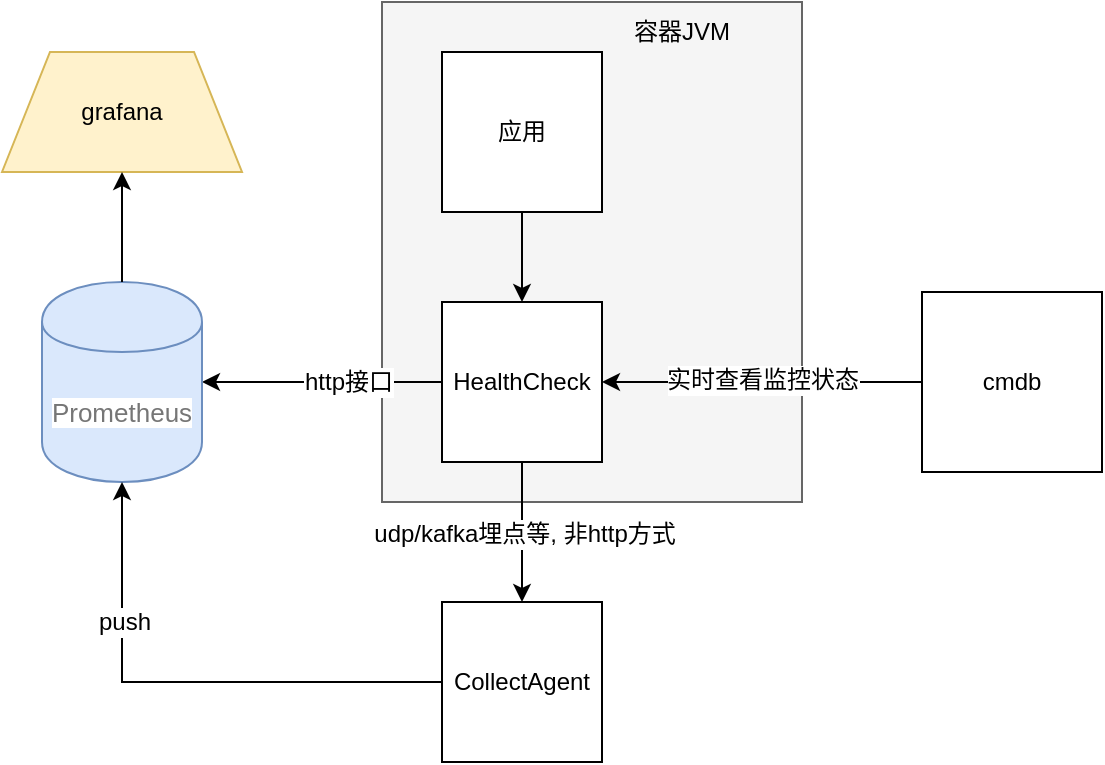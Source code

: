 <mxfile version="12.2.3" type="github" pages="1">
  <diagram id="7ilx1DFuCsv6f1OP65o-" name="第 1 页">
    <mxGraphModel dx="946" dy="473" grid="1" gridSize="10" guides="1" tooltips="1" connect="1" arrows="1" fold="1" page="1" pageScale="1" pageWidth="827" pageHeight="1169" math="0" shadow="0">
      <root>
        <mxCell id="0"/>
        <mxCell id="1" parent="0"/>
        <mxCell id="BbYoJ8XX2iFhdZ9Me9Nr-3" value="" style="verticalLabelPosition=bottom;verticalAlign=top;html=1;shape=mxgraph.basic.rect;fillColor2=none;strokeWidth=1;size=20;indent=5;fillColor=#f5f5f5;strokeColor=#666666;fontColor=#333333;" vertex="1" parent="1">
          <mxGeometry x="330" y="60" width="210" height="250" as="geometry"/>
        </mxCell>
        <mxCell id="BbYoJ8XX2iFhdZ9Me9Nr-9" style="edgeStyle=none;rounded=0;orthogonalLoop=1;jettySize=auto;html=1;exitX=0;exitY=0.5;exitDx=0;exitDy=0;entryX=1;entryY=0.5;entryDx=0;entryDy=0;" edge="1" parent="1" source="BbYoJ8XX2iFhdZ9Me9Nr-4" target="BbYoJ8XX2iFhdZ9Me9Nr-8">
          <mxGeometry relative="1" as="geometry"/>
        </mxCell>
        <mxCell id="BbYoJ8XX2iFhdZ9Me9Nr-16" value="http接口" style="text;html=1;resizable=0;points=[];align=center;verticalAlign=middle;labelBackgroundColor=#ffffff;" vertex="1" connectable="0" parent="BbYoJ8XX2iFhdZ9Me9Nr-9">
          <mxGeometry x="-0.217" relative="1" as="geometry">
            <mxPoint as="offset"/>
          </mxGeometry>
        </mxCell>
        <mxCell id="BbYoJ8XX2iFhdZ9Me9Nr-4" value="HealthCheck" style="whiteSpace=wrap;html=1;aspect=fixed;" vertex="1" parent="1">
          <mxGeometry x="360" y="210" width="80" height="80" as="geometry"/>
        </mxCell>
        <mxCell id="BbYoJ8XX2iFhdZ9Me9Nr-5" value="应用" style="whiteSpace=wrap;html=1;aspect=fixed;" vertex="1" parent="1">
          <mxGeometry x="360" y="85" width="80" height="80" as="geometry"/>
        </mxCell>
        <mxCell id="BbYoJ8XX2iFhdZ9Me9Nr-6" value="容器JVM" style="text;html=1;strokeColor=none;fillColor=none;align=center;verticalAlign=middle;whiteSpace=wrap;rounded=0;" vertex="1" parent="1">
          <mxGeometry x="450" y="65" width="60" height="20" as="geometry"/>
        </mxCell>
        <mxCell id="BbYoJ8XX2iFhdZ9Me9Nr-7" value="" style="endArrow=classic;html=1;exitX=0.5;exitY=1;exitDx=0;exitDy=0;" edge="1" parent="1" source="BbYoJ8XX2iFhdZ9Me9Nr-5" target="BbYoJ8XX2iFhdZ9Me9Nr-4">
          <mxGeometry width="50" height="50" relative="1" as="geometry">
            <mxPoint x="430" y="175" as="sourcePoint"/>
            <mxPoint x="480" y="125" as="targetPoint"/>
          </mxGeometry>
        </mxCell>
        <mxCell id="BbYoJ8XX2iFhdZ9Me9Nr-8" value="&lt;span style=&quot;color: rgb(118 , 118 , 118) ; font-family: &amp;#34;arial&amp;#34; , &amp;#34;helvetica&amp;#34; , sans-serif ; font-size: 13px ; text-align: left ; white-space: normal ; background-color: rgb(255 , 255 , 255)&quot;&gt;Prometheus&lt;/span&gt;" style="shape=cylinder;whiteSpace=wrap;html=1;boundedLbl=1;backgroundOutline=1;fillColor=#dae8fc;strokeColor=#6c8ebf;" vertex="1" parent="1">
          <mxGeometry x="160" y="200" width="80" height="100" as="geometry"/>
        </mxCell>
        <mxCell id="BbYoJ8XX2iFhdZ9Me9Nr-10" value="grafana" style="shape=trapezoid;perimeter=trapezoidPerimeter;whiteSpace=wrap;html=1;fillColor=#fff2cc;strokeColor=#d6b656;" vertex="1" parent="1">
          <mxGeometry x="140" y="85" width="120" height="60" as="geometry"/>
        </mxCell>
        <mxCell id="BbYoJ8XX2iFhdZ9Me9Nr-11" value="" style="endArrow=classic;html=1;entryX=0.5;entryY=1;entryDx=0;entryDy=0;" edge="1" parent="1" source="BbYoJ8XX2iFhdZ9Me9Nr-8" target="BbYoJ8XX2iFhdZ9Me9Nr-10">
          <mxGeometry width="50" height="50" relative="1" as="geometry">
            <mxPoint x="160" y="220" as="sourcePoint"/>
            <mxPoint x="210" y="170" as="targetPoint"/>
          </mxGeometry>
        </mxCell>
        <mxCell id="BbYoJ8XX2iFhdZ9Me9Nr-14" style="edgeStyle=none;rounded=0;orthogonalLoop=1;jettySize=auto;html=1;entryX=1;entryY=0.5;entryDx=0;entryDy=0;" edge="1" parent="1" source="BbYoJ8XX2iFhdZ9Me9Nr-12" target="BbYoJ8XX2iFhdZ9Me9Nr-4">
          <mxGeometry relative="1" as="geometry"/>
        </mxCell>
        <mxCell id="BbYoJ8XX2iFhdZ9Me9Nr-15" value="实时查看监控状态" style="text;html=1;resizable=0;points=[];align=center;verticalAlign=middle;labelBackgroundColor=#ffffff;" vertex="1" connectable="0" parent="BbYoJ8XX2iFhdZ9Me9Nr-14">
          <mxGeometry y="-1" relative="1" as="geometry">
            <mxPoint as="offset"/>
          </mxGeometry>
        </mxCell>
        <mxCell id="BbYoJ8XX2iFhdZ9Me9Nr-12" value="cmdb" style="whiteSpace=wrap;html=1;aspect=fixed;" vertex="1" parent="1">
          <mxGeometry x="600" y="205" width="90" height="90" as="geometry"/>
        </mxCell>
        <mxCell id="BbYoJ8XX2iFhdZ9Me9Nr-21" style="edgeStyle=orthogonalEdgeStyle;rounded=0;orthogonalLoop=1;jettySize=auto;html=1;entryX=0.5;entryY=1;entryDx=0;entryDy=0;" edge="1" parent="1" source="BbYoJ8XX2iFhdZ9Me9Nr-17" target="BbYoJ8XX2iFhdZ9Me9Nr-8">
          <mxGeometry relative="1" as="geometry"/>
        </mxCell>
        <mxCell id="BbYoJ8XX2iFhdZ9Me9Nr-22" value="push" style="text;html=1;resizable=0;points=[];align=center;verticalAlign=middle;labelBackgroundColor=#ffffff;" vertex="1" connectable="0" parent="BbYoJ8XX2iFhdZ9Me9Nr-21">
          <mxGeometry x="0.223" y="-30" relative="1" as="geometry">
            <mxPoint as="offset"/>
          </mxGeometry>
        </mxCell>
        <mxCell id="BbYoJ8XX2iFhdZ9Me9Nr-17" value="CollectAgent" style="whiteSpace=wrap;html=1;aspect=fixed;" vertex="1" parent="1">
          <mxGeometry x="360" y="360" width="80" height="80" as="geometry"/>
        </mxCell>
        <mxCell id="BbYoJ8XX2iFhdZ9Me9Nr-18" value="" style="endArrow=classic;html=1;exitX=0.5;exitY=1;exitDx=0;exitDy=0;" edge="1" parent="1" source="BbYoJ8XX2iFhdZ9Me9Nr-4" target="BbYoJ8XX2iFhdZ9Me9Nr-17">
          <mxGeometry width="50" height="50" relative="1" as="geometry">
            <mxPoint x="120" y="460" as="sourcePoint"/>
            <mxPoint x="170" y="410" as="targetPoint"/>
          </mxGeometry>
        </mxCell>
        <mxCell id="BbYoJ8XX2iFhdZ9Me9Nr-19" value="udp/kafka埋点等, 非http方式" style="text;html=1;resizable=0;points=[];align=center;verticalAlign=middle;labelBackgroundColor=#ffffff;" vertex="1" connectable="0" parent="BbYoJ8XX2iFhdZ9Me9Nr-18">
          <mxGeometry x="0.029" y="1" relative="1" as="geometry">
            <mxPoint as="offset"/>
          </mxGeometry>
        </mxCell>
      </root>
    </mxGraphModel>
  </diagram>
</mxfile>
